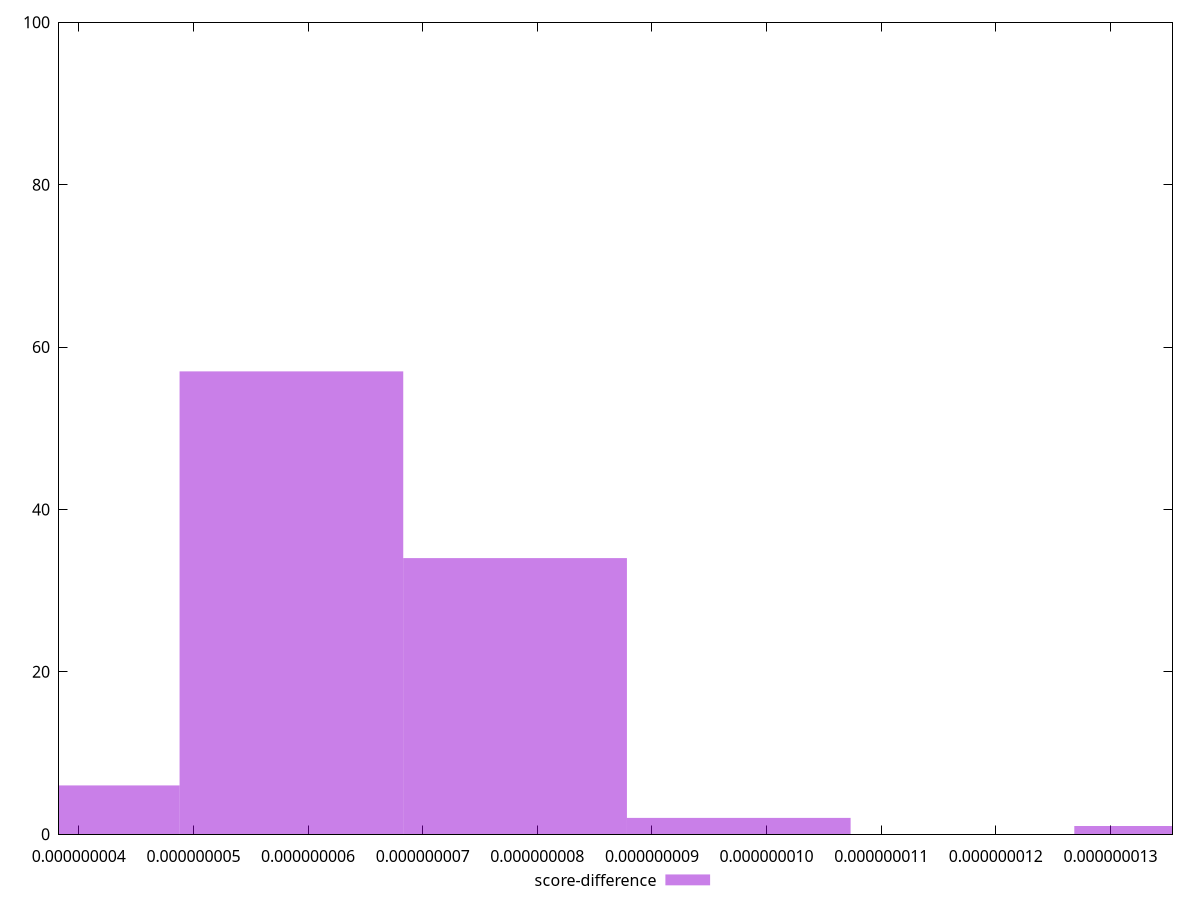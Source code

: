 reset

$scoreDifference <<EOF
7.805794435821559e-9 34
5.8543458268661696e-9 57
3.9028972179107794e-9 6
1.3660140262687728e-8 1
9.757243044776948e-9 2
EOF

set key outside below
set boxwidth 1.9514486089553897e-9
set xrange [3.826806427298379e-9:1.354115064522432e-8]
set yrange [0:100]
set trange [0:100]
set style fill transparent solid 0.5 noborder
set terminal svg size 640, 490 enhanced background rgb 'white'
set output "report_00008_2021-01-22T20:58:29.167/bootup-time/samples/pages+cached+noadtech/score-difference/histogram.svg"

plot $scoreDifference title "score-difference" with boxes

reset
